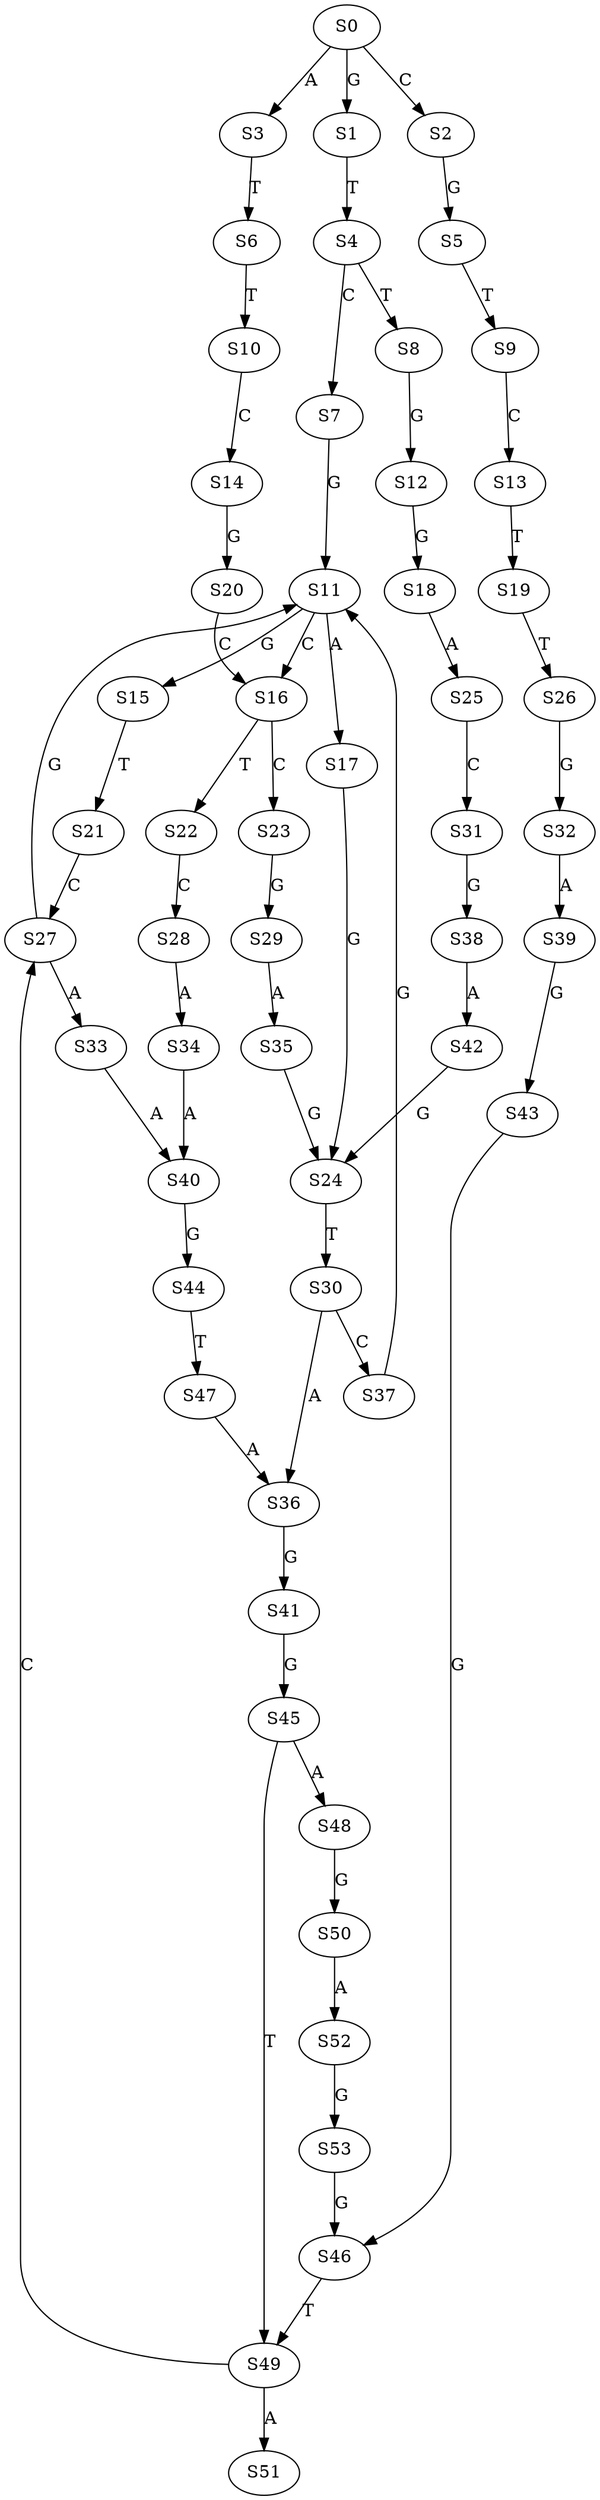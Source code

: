 strict digraph  {
	S0 -> S1 [ label = G ];
	S0 -> S2 [ label = C ];
	S0 -> S3 [ label = A ];
	S1 -> S4 [ label = T ];
	S2 -> S5 [ label = G ];
	S3 -> S6 [ label = T ];
	S4 -> S7 [ label = C ];
	S4 -> S8 [ label = T ];
	S5 -> S9 [ label = T ];
	S6 -> S10 [ label = T ];
	S7 -> S11 [ label = G ];
	S8 -> S12 [ label = G ];
	S9 -> S13 [ label = C ];
	S10 -> S14 [ label = C ];
	S11 -> S15 [ label = G ];
	S11 -> S16 [ label = C ];
	S11 -> S17 [ label = A ];
	S12 -> S18 [ label = G ];
	S13 -> S19 [ label = T ];
	S14 -> S20 [ label = G ];
	S15 -> S21 [ label = T ];
	S16 -> S22 [ label = T ];
	S16 -> S23 [ label = C ];
	S17 -> S24 [ label = G ];
	S18 -> S25 [ label = A ];
	S19 -> S26 [ label = T ];
	S20 -> S16 [ label = C ];
	S21 -> S27 [ label = C ];
	S22 -> S28 [ label = C ];
	S23 -> S29 [ label = G ];
	S24 -> S30 [ label = T ];
	S25 -> S31 [ label = C ];
	S26 -> S32 [ label = G ];
	S27 -> S33 [ label = A ];
	S27 -> S11 [ label = G ];
	S28 -> S34 [ label = A ];
	S29 -> S35 [ label = A ];
	S30 -> S36 [ label = A ];
	S30 -> S37 [ label = C ];
	S31 -> S38 [ label = G ];
	S32 -> S39 [ label = A ];
	S33 -> S40 [ label = A ];
	S34 -> S40 [ label = A ];
	S35 -> S24 [ label = G ];
	S36 -> S41 [ label = G ];
	S37 -> S11 [ label = G ];
	S38 -> S42 [ label = A ];
	S39 -> S43 [ label = G ];
	S40 -> S44 [ label = G ];
	S41 -> S45 [ label = G ];
	S42 -> S24 [ label = G ];
	S43 -> S46 [ label = G ];
	S44 -> S47 [ label = T ];
	S45 -> S48 [ label = A ];
	S45 -> S49 [ label = T ];
	S46 -> S49 [ label = T ];
	S47 -> S36 [ label = A ];
	S48 -> S50 [ label = G ];
	S49 -> S51 [ label = A ];
	S49 -> S27 [ label = C ];
	S50 -> S52 [ label = A ];
	S52 -> S53 [ label = G ];
	S53 -> S46 [ label = G ];
}
